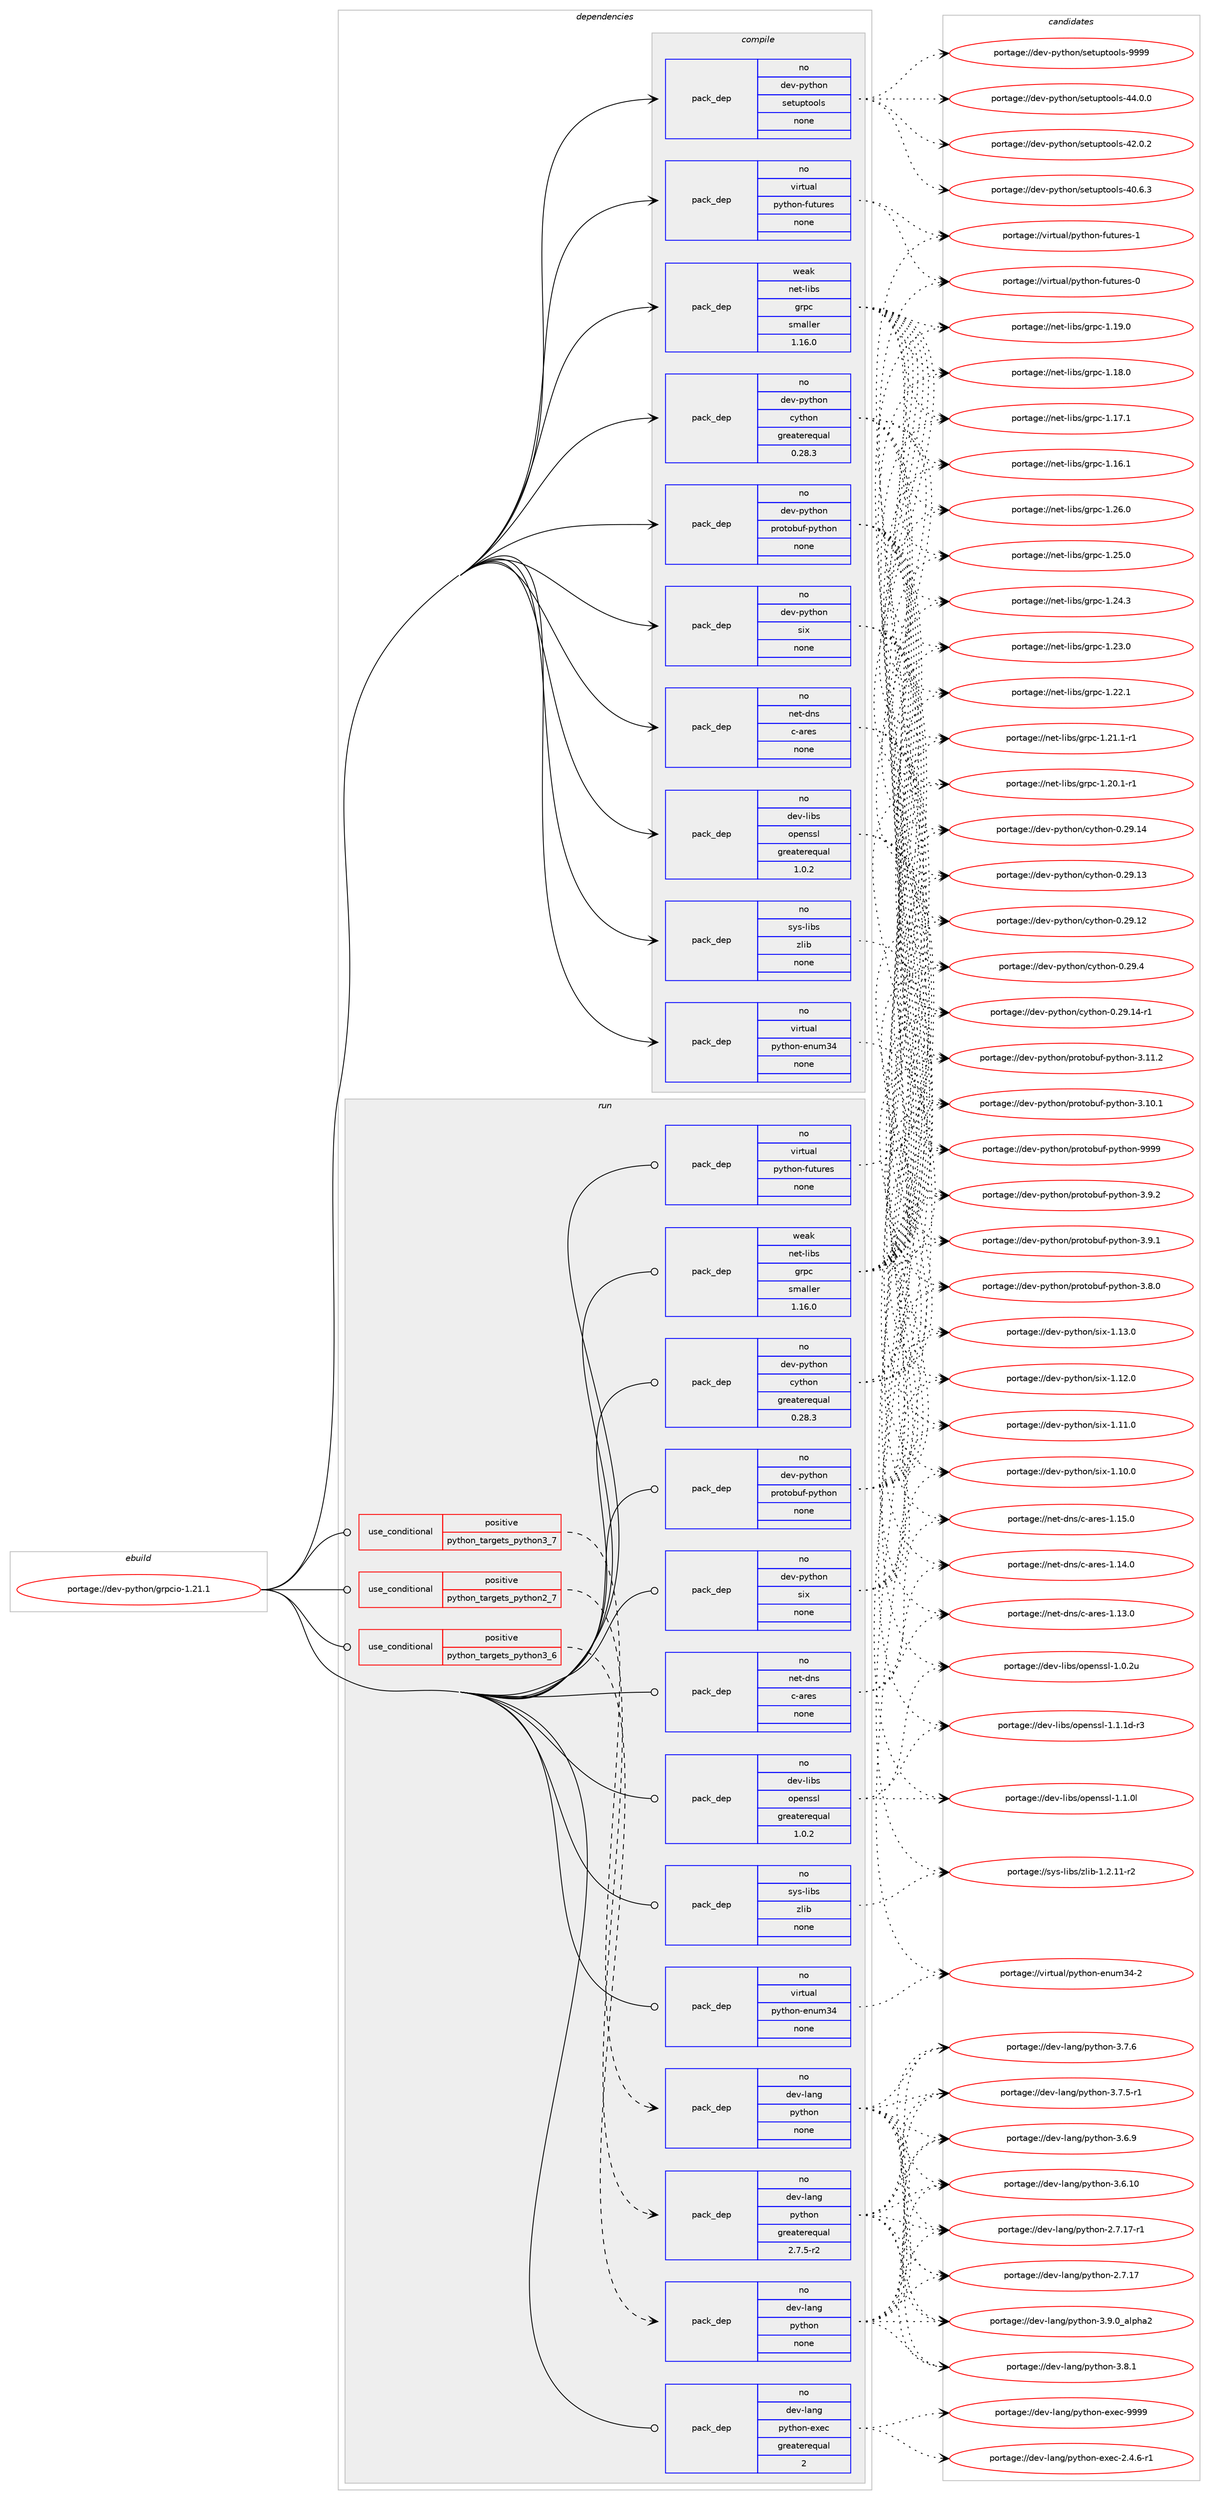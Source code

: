 digraph prolog {

# *************
# Graph options
# *************

newrank=true;
concentrate=true;
compound=true;
graph [rankdir=LR,fontname=Helvetica,fontsize=10,ranksep=1.5];#, ranksep=2.5, nodesep=0.2];
edge  [arrowhead=vee];
node  [fontname=Helvetica,fontsize=10];

# **********
# The ebuild
# **********

subgraph cluster_leftcol {
color=gray;
label=<<i>ebuild</i>>;
id [label="portage://dev-python/grpcio-1.21.1", color=red, width=4, href="../dev-python/grpcio-1.21.1.svg"];
}

# ****************
# The dependencies
# ****************

subgraph cluster_midcol {
color=gray;
label=<<i>dependencies</i>>;
subgraph cluster_compile {
fillcolor="#eeeeee";
style=filled;
label=<<i>compile</i>>;
subgraph pack337758 {
dependency457850 [label=<<TABLE BORDER="0" CELLBORDER="1" CELLSPACING="0" CELLPADDING="4" WIDTH="220"><TR><TD ROWSPAN="6" CELLPADDING="30">pack_dep</TD></TR><TR><TD WIDTH="110">no</TD></TR><TR><TD>dev-libs</TD></TR><TR><TD>openssl</TD></TR><TR><TD>greaterequal</TD></TR><TR><TD>1.0.2</TD></TR></TABLE>>, shape=none, color=blue];
}
id:e -> dependency457850:w [weight=20,style="solid",arrowhead="vee"];
subgraph pack337759 {
dependency457851 [label=<<TABLE BORDER="0" CELLBORDER="1" CELLSPACING="0" CELLPADDING="4" WIDTH="220"><TR><TD ROWSPAN="6" CELLPADDING="30">pack_dep</TD></TR><TR><TD WIDTH="110">no</TD></TR><TR><TD>dev-python</TD></TR><TR><TD>cython</TD></TR><TR><TD>greaterequal</TD></TR><TR><TD>0.28.3</TD></TR></TABLE>>, shape=none, color=blue];
}
id:e -> dependency457851:w [weight=20,style="solid",arrowhead="vee"];
subgraph pack337760 {
dependency457852 [label=<<TABLE BORDER="0" CELLBORDER="1" CELLSPACING="0" CELLPADDING="4" WIDTH="220"><TR><TD ROWSPAN="6" CELLPADDING="30">pack_dep</TD></TR><TR><TD WIDTH="110">no</TD></TR><TR><TD>dev-python</TD></TR><TR><TD>protobuf-python</TD></TR><TR><TD>none</TD></TR><TR><TD></TD></TR></TABLE>>, shape=none, color=blue];
}
id:e -> dependency457852:w [weight=20,style="solid",arrowhead="vee"];
subgraph pack337761 {
dependency457853 [label=<<TABLE BORDER="0" CELLBORDER="1" CELLSPACING="0" CELLPADDING="4" WIDTH="220"><TR><TD ROWSPAN="6" CELLPADDING="30">pack_dep</TD></TR><TR><TD WIDTH="110">no</TD></TR><TR><TD>dev-python</TD></TR><TR><TD>setuptools</TD></TR><TR><TD>none</TD></TR><TR><TD></TD></TR></TABLE>>, shape=none, color=blue];
}
id:e -> dependency457853:w [weight=20,style="solid",arrowhead="vee"];
subgraph pack337762 {
dependency457854 [label=<<TABLE BORDER="0" CELLBORDER="1" CELLSPACING="0" CELLPADDING="4" WIDTH="220"><TR><TD ROWSPAN="6" CELLPADDING="30">pack_dep</TD></TR><TR><TD WIDTH="110">no</TD></TR><TR><TD>dev-python</TD></TR><TR><TD>six</TD></TR><TR><TD>none</TD></TR><TR><TD></TD></TR></TABLE>>, shape=none, color=blue];
}
id:e -> dependency457854:w [weight=20,style="solid",arrowhead="vee"];
subgraph pack337763 {
dependency457855 [label=<<TABLE BORDER="0" CELLBORDER="1" CELLSPACING="0" CELLPADDING="4" WIDTH="220"><TR><TD ROWSPAN="6" CELLPADDING="30">pack_dep</TD></TR><TR><TD WIDTH="110">no</TD></TR><TR><TD>net-dns</TD></TR><TR><TD>c-ares</TD></TR><TR><TD>none</TD></TR><TR><TD></TD></TR></TABLE>>, shape=none, color=blue];
}
id:e -> dependency457855:w [weight=20,style="solid",arrowhead="vee"];
subgraph pack337764 {
dependency457856 [label=<<TABLE BORDER="0" CELLBORDER="1" CELLSPACING="0" CELLPADDING="4" WIDTH="220"><TR><TD ROWSPAN="6" CELLPADDING="30">pack_dep</TD></TR><TR><TD WIDTH="110">no</TD></TR><TR><TD>sys-libs</TD></TR><TR><TD>zlib</TD></TR><TR><TD>none</TD></TR><TR><TD></TD></TR></TABLE>>, shape=none, color=blue];
}
id:e -> dependency457856:w [weight=20,style="solid",arrowhead="vee"];
subgraph pack337765 {
dependency457857 [label=<<TABLE BORDER="0" CELLBORDER="1" CELLSPACING="0" CELLPADDING="4" WIDTH="220"><TR><TD ROWSPAN="6" CELLPADDING="30">pack_dep</TD></TR><TR><TD WIDTH="110">no</TD></TR><TR><TD>virtual</TD></TR><TR><TD>python-enum34</TD></TR><TR><TD>none</TD></TR><TR><TD></TD></TR></TABLE>>, shape=none, color=blue];
}
id:e -> dependency457857:w [weight=20,style="solid",arrowhead="vee"];
subgraph pack337766 {
dependency457858 [label=<<TABLE BORDER="0" CELLBORDER="1" CELLSPACING="0" CELLPADDING="4" WIDTH="220"><TR><TD ROWSPAN="6" CELLPADDING="30">pack_dep</TD></TR><TR><TD WIDTH="110">no</TD></TR><TR><TD>virtual</TD></TR><TR><TD>python-futures</TD></TR><TR><TD>none</TD></TR><TR><TD></TD></TR></TABLE>>, shape=none, color=blue];
}
id:e -> dependency457858:w [weight=20,style="solid",arrowhead="vee"];
subgraph pack337767 {
dependency457859 [label=<<TABLE BORDER="0" CELLBORDER="1" CELLSPACING="0" CELLPADDING="4" WIDTH="220"><TR><TD ROWSPAN="6" CELLPADDING="30">pack_dep</TD></TR><TR><TD WIDTH="110">weak</TD></TR><TR><TD>net-libs</TD></TR><TR><TD>grpc</TD></TR><TR><TD>smaller</TD></TR><TR><TD>1.16.0</TD></TR></TABLE>>, shape=none, color=blue];
}
id:e -> dependency457859:w [weight=20,style="solid",arrowhead="vee"];
}
subgraph cluster_compileandrun {
fillcolor="#eeeeee";
style=filled;
label=<<i>compile and run</i>>;
}
subgraph cluster_run {
fillcolor="#eeeeee";
style=filled;
label=<<i>run</i>>;
subgraph cond115108 {
dependency457860 [label=<<TABLE BORDER="0" CELLBORDER="1" CELLSPACING="0" CELLPADDING="4"><TR><TD ROWSPAN="3" CELLPADDING="10">use_conditional</TD></TR><TR><TD>positive</TD></TR><TR><TD>python_targets_python2_7</TD></TR></TABLE>>, shape=none, color=red];
subgraph pack337768 {
dependency457861 [label=<<TABLE BORDER="0" CELLBORDER="1" CELLSPACING="0" CELLPADDING="4" WIDTH="220"><TR><TD ROWSPAN="6" CELLPADDING="30">pack_dep</TD></TR><TR><TD WIDTH="110">no</TD></TR><TR><TD>dev-lang</TD></TR><TR><TD>python</TD></TR><TR><TD>greaterequal</TD></TR><TR><TD>2.7.5-r2</TD></TR></TABLE>>, shape=none, color=blue];
}
dependency457860:e -> dependency457861:w [weight=20,style="dashed",arrowhead="vee"];
}
id:e -> dependency457860:w [weight=20,style="solid",arrowhead="odot"];
subgraph cond115109 {
dependency457862 [label=<<TABLE BORDER="0" CELLBORDER="1" CELLSPACING="0" CELLPADDING="4"><TR><TD ROWSPAN="3" CELLPADDING="10">use_conditional</TD></TR><TR><TD>positive</TD></TR><TR><TD>python_targets_python3_6</TD></TR></TABLE>>, shape=none, color=red];
subgraph pack337769 {
dependency457863 [label=<<TABLE BORDER="0" CELLBORDER="1" CELLSPACING="0" CELLPADDING="4" WIDTH="220"><TR><TD ROWSPAN="6" CELLPADDING="30">pack_dep</TD></TR><TR><TD WIDTH="110">no</TD></TR><TR><TD>dev-lang</TD></TR><TR><TD>python</TD></TR><TR><TD>none</TD></TR><TR><TD></TD></TR></TABLE>>, shape=none, color=blue];
}
dependency457862:e -> dependency457863:w [weight=20,style="dashed",arrowhead="vee"];
}
id:e -> dependency457862:w [weight=20,style="solid",arrowhead="odot"];
subgraph cond115110 {
dependency457864 [label=<<TABLE BORDER="0" CELLBORDER="1" CELLSPACING="0" CELLPADDING="4"><TR><TD ROWSPAN="3" CELLPADDING="10">use_conditional</TD></TR><TR><TD>positive</TD></TR><TR><TD>python_targets_python3_7</TD></TR></TABLE>>, shape=none, color=red];
subgraph pack337770 {
dependency457865 [label=<<TABLE BORDER="0" CELLBORDER="1" CELLSPACING="0" CELLPADDING="4" WIDTH="220"><TR><TD ROWSPAN="6" CELLPADDING="30">pack_dep</TD></TR><TR><TD WIDTH="110">no</TD></TR><TR><TD>dev-lang</TD></TR><TR><TD>python</TD></TR><TR><TD>none</TD></TR><TR><TD></TD></TR></TABLE>>, shape=none, color=blue];
}
dependency457864:e -> dependency457865:w [weight=20,style="dashed",arrowhead="vee"];
}
id:e -> dependency457864:w [weight=20,style="solid",arrowhead="odot"];
subgraph pack337771 {
dependency457866 [label=<<TABLE BORDER="0" CELLBORDER="1" CELLSPACING="0" CELLPADDING="4" WIDTH="220"><TR><TD ROWSPAN="6" CELLPADDING="30">pack_dep</TD></TR><TR><TD WIDTH="110">no</TD></TR><TR><TD>dev-lang</TD></TR><TR><TD>python-exec</TD></TR><TR><TD>greaterequal</TD></TR><TR><TD>2</TD></TR></TABLE>>, shape=none, color=blue];
}
id:e -> dependency457866:w [weight=20,style="solid",arrowhead="odot"];
subgraph pack337772 {
dependency457867 [label=<<TABLE BORDER="0" CELLBORDER="1" CELLSPACING="0" CELLPADDING="4" WIDTH="220"><TR><TD ROWSPAN="6" CELLPADDING="30">pack_dep</TD></TR><TR><TD WIDTH="110">no</TD></TR><TR><TD>dev-libs</TD></TR><TR><TD>openssl</TD></TR><TR><TD>greaterequal</TD></TR><TR><TD>1.0.2</TD></TR></TABLE>>, shape=none, color=blue];
}
id:e -> dependency457867:w [weight=20,style="solid",arrowhead="odot"];
subgraph pack337773 {
dependency457868 [label=<<TABLE BORDER="0" CELLBORDER="1" CELLSPACING="0" CELLPADDING="4" WIDTH="220"><TR><TD ROWSPAN="6" CELLPADDING="30">pack_dep</TD></TR><TR><TD WIDTH="110">no</TD></TR><TR><TD>dev-python</TD></TR><TR><TD>cython</TD></TR><TR><TD>greaterequal</TD></TR><TR><TD>0.28.3</TD></TR></TABLE>>, shape=none, color=blue];
}
id:e -> dependency457868:w [weight=20,style="solid",arrowhead="odot"];
subgraph pack337774 {
dependency457869 [label=<<TABLE BORDER="0" CELLBORDER="1" CELLSPACING="0" CELLPADDING="4" WIDTH="220"><TR><TD ROWSPAN="6" CELLPADDING="30">pack_dep</TD></TR><TR><TD WIDTH="110">no</TD></TR><TR><TD>dev-python</TD></TR><TR><TD>protobuf-python</TD></TR><TR><TD>none</TD></TR><TR><TD></TD></TR></TABLE>>, shape=none, color=blue];
}
id:e -> dependency457869:w [weight=20,style="solid",arrowhead="odot"];
subgraph pack337775 {
dependency457870 [label=<<TABLE BORDER="0" CELLBORDER="1" CELLSPACING="0" CELLPADDING="4" WIDTH="220"><TR><TD ROWSPAN="6" CELLPADDING="30">pack_dep</TD></TR><TR><TD WIDTH="110">no</TD></TR><TR><TD>dev-python</TD></TR><TR><TD>six</TD></TR><TR><TD>none</TD></TR><TR><TD></TD></TR></TABLE>>, shape=none, color=blue];
}
id:e -> dependency457870:w [weight=20,style="solid",arrowhead="odot"];
subgraph pack337776 {
dependency457871 [label=<<TABLE BORDER="0" CELLBORDER="1" CELLSPACING="0" CELLPADDING="4" WIDTH="220"><TR><TD ROWSPAN="6" CELLPADDING="30">pack_dep</TD></TR><TR><TD WIDTH="110">no</TD></TR><TR><TD>net-dns</TD></TR><TR><TD>c-ares</TD></TR><TR><TD>none</TD></TR><TR><TD></TD></TR></TABLE>>, shape=none, color=blue];
}
id:e -> dependency457871:w [weight=20,style="solid",arrowhead="odot"];
subgraph pack337777 {
dependency457872 [label=<<TABLE BORDER="0" CELLBORDER="1" CELLSPACING="0" CELLPADDING="4" WIDTH="220"><TR><TD ROWSPAN="6" CELLPADDING="30">pack_dep</TD></TR><TR><TD WIDTH="110">no</TD></TR><TR><TD>sys-libs</TD></TR><TR><TD>zlib</TD></TR><TR><TD>none</TD></TR><TR><TD></TD></TR></TABLE>>, shape=none, color=blue];
}
id:e -> dependency457872:w [weight=20,style="solid",arrowhead="odot"];
subgraph pack337778 {
dependency457873 [label=<<TABLE BORDER="0" CELLBORDER="1" CELLSPACING="0" CELLPADDING="4" WIDTH="220"><TR><TD ROWSPAN="6" CELLPADDING="30">pack_dep</TD></TR><TR><TD WIDTH="110">no</TD></TR><TR><TD>virtual</TD></TR><TR><TD>python-enum34</TD></TR><TR><TD>none</TD></TR><TR><TD></TD></TR></TABLE>>, shape=none, color=blue];
}
id:e -> dependency457873:w [weight=20,style="solid",arrowhead="odot"];
subgraph pack337779 {
dependency457874 [label=<<TABLE BORDER="0" CELLBORDER="1" CELLSPACING="0" CELLPADDING="4" WIDTH="220"><TR><TD ROWSPAN="6" CELLPADDING="30">pack_dep</TD></TR><TR><TD WIDTH="110">no</TD></TR><TR><TD>virtual</TD></TR><TR><TD>python-futures</TD></TR><TR><TD>none</TD></TR><TR><TD></TD></TR></TABLE>>, shape=none, color=blue];
}
id:e -> dependency457874:w [weight=20,style="solid",arrowhead="odot"];
subgraph pack337780 {
dependency457875 [label=<<TABLE BORDER="0" CELLBORDER="1" CELLSPACING="0" CELLPADDING="4" WIDTH="220"><TR><TD ROWSPAN="6" CELLPADDING="30">pack_dep</TD></TR><TR><TD WIDTH="110">weak</TD></TR><TR><TD>net-libs</TD></TR><TR><TD>grpc</TD></TR><TR><TD>smaller</TD></TR><TR><TD>1.16.0</TD></TR></TABLE>>, shape=none, color=blue];
}
id:e -> dependency457875:w [weight=20,style="solid",arrowhead="odot"];
}
}

# **************
# The candidates
# **************

subgraph cluster_choices {
rank=same;
color=gray;
label=<<i>candidates</i>>;

subgraph choice337758 {
color=black;
nodesep=1;
choice1001011184510810598115471111121011101151151084549464946491004511451 [label="portage://dev-libs/openssl-1.1.1d-r3", color=red, width=4,href="../dev-libs/openssl-1.1.1d-r3.svg"];
choice100101118451081059811547111112101110115115108454946494648108 [label="portage://dev-libs/openssl-1.1.0l", color=red, width=4,href="../dev-libs/openssl-1.1.0l.svg"];
choice100101118451081059811547111112101110115115108454946484650117 [label="portage://dev-libs/openssl-1.0.2u", color=red, width=4,href="../dev-libs/openssl-1.0.2u.svg"];
dependency457850:e -> choice1001011184510810598115471111121011101151151084549464946491004511451:w [style=dotted,weight="100"];
dependency457850:e -> choice100101118451081059811547111112101110115115108454946494648108:w [style=dotted,weight="100"];
dependency457850:e -> choice100101118451081059811547111112101110115115108454946484650117:w [style=dotted,weight="100"];
}
subgraph choice337759 {
color=black;
nodesep=1;
choice10010111845112121116104111110479912111610411111045484650574652 [label="portage://dev-python/cython-0.29.4", color=red, width=4,href="../dev-python/cython-0.29.4.svg"];
choice10010111845112121116104111110479912111610411111045484650574649524511449 [label="portage://dev-python/cython-0.29.14-r1", color=red, width=4,href="../dev-python/cython-0.29.14-r1.svg"];
choice1001011184511212111610411111047991211161041111104548465057464952 [label="portage://dev-python/cython-0.29.14", color=red, width=4,href="../dev-python/cython-0.29.14.svg"];
choice1001011184511212111610411111047991211161041111104548465057464951 [label="portage://dev-python/cython-0.29.13", color=red, width=4,href="../dev-python/cython-0.29.13.svg"];
choice1001011184511212111610411111047991211161041111104548465057464950 [label="portage://dev-python/cython-0.29.12", color=red, width=4,href="../dev-python/cython-0.29.12.svg"];
dependency457851:e -> choice10010111845112121116104111110479912111610411111045484650574652:w [style=dotted,weight="100"];
dependency457851:e -> choice10010111845112121116104111110479912111610411111045484650574649524511449:w [style=dotted,weight="100"];
dependency457851:e -> choice1001011184511212111610411111047991211161041111104548465057464952:w [style=dotted,weight="100"];
dependency457851:e -> choice1001011184511212111610411111047991211161041111104548465057464951:w [style=dotted,weight="100"];
dependency457851:e -> choice1001011184511212111610411111047991211161041111104548465057464950:w [style=dotted,weight="100"];
}
subgraph choice337760 {
color=black;
nodesep=1;
choice100101118451121211161041111104711211411111611198117102451121211161041111104557575757 [label="portage://dev-python/protobuf-python-9999", color=red, width=4,href="../dev-python/protobuf-python-9999.svg"];
choice10010111845112121116104111110471121141111161119811710245112121116104111110455146574650 [label="portage://dev-python/protobuf-python-3.9.2", color=red, width=4,href="../dev-python/protobuf-python-3.9.2.svg"];
choice10010111845112121116104111110471121141111161119811710245112121116104111110455146574649 [label="portage://dev-python/protobuf-python-3.9.1", color=red, width=4,href="../dev-python/protobuf-python-3.9.1.svg"];
choice10010111845112121116104111110471121141111161119811710245112121116104111110455146564648 [label="portage://dev-python/protobuf-python-3.8.0", color=red, width=4,href="../dev-python/protobuf-python-3.8.0.svg"];
choice1001011184511212111610411111047112114111116111981171024511212111610411111045514649494650 [label="portage://dev-python/protobuf-python-3.11.2", color=red, width=4,href="../dev-python/protobuf-python-3.11.2.svg"];
choice1001011184511212111610411111047112114111116111981171024511212111610411111045514649484649 [label="portage://dev-python/protobuf-python-3.10.1", color=red, width=4,href="../dev-python/protobuf-python-3.10.1.svg"];
dependency457852:e -> choice100101118451121211161041111104711211411111611198117102451121211161041111104557575757:w [style=dotted,weight="100"];
dependency457852:e -> choice10010111845112121116104111110471121141111161119811710245112121116104111110455146574650:w [style=dotted,weight="100"];
dependency457852:e -> choice10010111845112121116104111110471121141111161119811710245112121116104111110455146574649:w [style=dotted,weight="100"];
dependency457852:e -> choice10010111845112121116104111110471121141111161119811710245112121116104111110455146564648:w [style=dotted,weight="100"];
dependency457852:e -> choice1001011184511212111610411111047112114111116111981171024511212111610411111045514649494650:w [style=dotted,weight="100"];
dependency457852:e -> choice1001011184511212111610411111047112114111116111981171024511212111610411111045514649484649:w [style=dotted,weight="100"];
}
subgraph choice337761 {
color=black;
nodesep=1;
choice10010111845112121116104111110471151011161171121161111111081154557575757 [label="portage://dev-python/setuptools-9999", color=red, width=4,href="../dev-python/setuptools-9999.svg"];
choice100101118451121211161041111104711510111611711211611111110811545525246484648 [label="portage://dev-python/setuptools-44.0.0", color=red, width=4,href="../dev-python/setuptools-44.0.0.svg"];
choice100101118451121211161041111104711510111611711211611111110811545525046484650 [label="portage://dev-python/setuptools-42.0.2", color=red, width=4,href="../dev-python/setuptools-42.0.2.svg"];
choice100101118451121211161041111104711510111611711211611111110811545524846544651 [label="portage://dev-python/setuptools-40.6.3", color=red, width=4,href="../dev-python/setuptools-40.6.3.svg"];
dependency457853:e -> choice10010111845112121116104111110471151011161171121161111111081154557575757:w [style=dotted,weight="100"];
dependency457853:e -> choice100101118451121211161041111104711510111611711211611111110811545525246484648:w [style=dotted,weight="100"];
dependency457853:e -> choice100101118451121211161041111104711510111611711211611111110811545525046484650:w [style=dotted,weight="100"];
dependency457853:e -> choice100101118451121211161041111104711510111611711211611111110811545524846544651:w [style=dotted,weight="100"];
}
subgraph choice337762 {
color=black;
nodesep=1;
choice100101118451121211161041111104711510512045494649514648 [label="portage://dev-python/six-1.13.0", color=red, width=4,href="../dev-python/six-1.13.0.svg"];
choice100101118451121211161041111104711510512045494649504648 [label="portage://dev-python/six-1.12.0", color=red, width=4,href="../dev-python/six-1.12.0.svg"];
choice100101118451121211161041111104711510512045494649494648 [label="portage://dev-python/six-1.11.0", color=red, width=4,href="../dev-python/six-1.11.0.svg"];
choice100101118451121211161041111104711510512045494649484648 [label="portage://dev-python/six-1.10.0", color=red, width=4,href="../dev-python/six-1.10.0.svg"];
dependency457854:e -> choice100101118451121211161041111104711510512045494649514648:w [style=dotted,weight="100"];
dependency457854:e -> choice100101118451121211161041111104711510512045494649504648:w [style=dotted,weight="100"];
dependency457854:e -> choice100101118451121211161041111104711510512045494649494648:w [style=dotted,weight="100"];
dependency457854:e -> choice100101118451121211161041111104711510512045494649484648:w [style=dotted,weight="100"];
}
subgraph choice337763 {
color=black;
nodesep=1;
choice110101116451001101154799459711410111545494649534648 [label="portage://net-dns/c-ares-1.15.0", color=red, width=4,href="../net-dns/c-ares-1.15.0.svg"];
choice110101116451001101154799459711410111545494649524648 [label="portage://net-dns/c-ares-1.14.0", color=red, width=4,href="../net-dns/c-ares-1.14.0.svg"];
choice110101116451001101154799459711410111545494649514648 [label="portage://net-dns/c-ares-1.13.0", color=red, width=4,href="../net-dns/c-ares-1.13.0.svg"];
dependency457855:e -> choice110101116451001101154799459711410111545494649534648:w [style=dotted,weight="100"];
dependency457855:e -> choice110101116451001101154799459711410111545494649524648:w [style=dotted,weight="100"];
dependency457855:e -> choice110101116451001101154799459711410111545494649514648:w [style=dotted,weight="100"];
}
subgraph choice337764 {
color=black;
nodesep=1;
choice11512111545108105981154712210810598454946504649494511450 [label="portage://sys-libs/zlib-1.2.11-r2", color=red, width=4,href="../sys-libs/zlib-1.2.11-r2.svg"];
dependency457856:e -> choice11512111545108105981154712210810598454946504649494511450:w [style=dotted,weight="100"];
}
subgraph choice337765 {
color=black;
nodesep=1;
choice11810511411611797108471121211161041111104510111011710951524550 [label="portage://virtual/python-enum34-2", color=red, width=4,href="../virtual/python-enum34-2.svg"];
dependency457857:e -> choice11810511411611797108471121211161041111104510111011710951524550:w [style=dotted,weight="100"];
}
subgraph choice337766 {
color=black;
nodesep=1;
choice1181051141161179710847112121116104111110451021171161171141011154549 [label="portage://virtual/python-futures-1", color=red, width=4,href="../virtual/python-futures-1.svg"];
choice1181051141161179710847112121116104111110451021171161171141011154548 [label="portage://virtual/python-futures-0", color=red, width=4,href="../virtual/python-futures-0.svg"];
dependency457858:e -> choice1181051141161179710847112121116104111110451021171161171141011154549:w [style=dotted,weight="100"];
dependency457858:e -> choice1181051141161179710847112121116104111110451021171161171141011154548:w [style=dotted,weight="100"];
}
subgraph choice337767 {
color=black;
nodesep=1;
choice1101011164510810598115471031141129945494650544648 [label="portage://net-libs/grpc-1.26.0", color=red, width=4,href="../net-libs/grpc-1.26.0.svg"];
choice1101011164510810598115471031141129945494650534648 [label="portage://net-libs/grpc-1.25.0", color=red, width=4,href="../net-libs/grpc-1.25.0.svg"];
choice1101011164510810598115471031141129945494650524651 [label="portage://net-libs/grpc-1.24.3", color=red, width=4,href="../net-libs/grpc-1.24.3.svg"];
choice1101011164510810598115471031141129945494650514648 [label="portage://net-libs/grpc-1.23.0", color=red, width=4,href="../net-libs/grpc-1.23.0.svg"];
choice1101011164510810598115471031141129945494650504649 [label="portage://net-libs/grpc-1.22.1", color=red, width=4,href="../net-libs/grpc-1.22.1.svg"];
choice11010111645108105981154710311411299454946504946494511449 [label="portage://net-libs/grpc-1.21.1-r1", color=red, width=4,href="../net-libs/grpc-1.21.1-r1.svg"];
choice11010111645108105981154710311411299454946504846494511449 [label="portage://net-libs/grpc-1.20.1-r1", color=red, width=4,href="../net-libs/grpc-1.20.1-r1.svg"];
choice1101011164510810598115471031141129945494649574648 [label="portage://net-libs/grpc-1.19.0", color=red, width=4,href="../net-libs/grpc-1.19.0.svg"];
choice1101011164510810598115471031141129945494649564648 [label="portage://net-libs/grpc-1.18.0", color=red, width=4,href="../net-libs/grpc-1.18.0.svg"];
choice1101011164510810598115471031141129945494649554649 [label="portage://net-libs/grpc-1.17.1", color=red, width=4,href="../net-libs/grpc-1.17.1.svg"];
choice1101011164510810598115471031141129945494649544649 [label="portage://net-libs/grpc-1.16.1", color=red, width=4,href="../net-libs/grpc-1.16.1.svg"];
dependency457859:e -> choice1101011164510810598115471031141129945494650544648:w [style=dotted,weight="100"];
dependency457859:e -> choice1101011164510810598115471031141129945494650534648:w [style=dotted,weight="100"];
dependency457859:e -> choice1101011164510810598115471031141129945494650524651:w [style=dotted,weight="100"];
dependency457859:e -> choice1101011164510810598115471031141129945494650514648:w [style=dotted,weight="100"];
dependency457859:e -> choice1101011164510810598115471031141129945494650504649:w [style=dotted,weight="100"];
dependency457859:e -> choice11010111645108105981154710311411299454946504946494511449:w [style=dotted,weight="100"];
dependency457859:e -> choice11010111645108105981154710311411299454946504846494511449:w [style=dotted,weight="100"];
dependency457859:e -> choice1101011164510810598115471031141129945494649574648:w [style=dotted,weight="100"];
dependency457859:e -> choice1101011164510810598115471031141129945494649564648:w [style=dotted,weight="100"];
dependency457859:e -> choice1101011164510810598115471031141129945494649554649:w [style=dotted,weight="100"];
dependency457859:e -> choice1101011164510810598115471031141129945494649544649:w [style=dotted,weight="100"];
}
subgraph choice337768 {
color=black;
nodesep=1;
choice10010111845108971101034711212111610411111045514657464895971081121049750 [label="portage://dev-lang/python-3.9.0_alpha2", color=red, width=4,href="../dev-lang/python-3.9.0_alpha2.svg"];
choice100101118451089711010347112121116104111110455146564649 [label="portage://dev-lang/python-3.8.1", color=red, width=4,href="../dev-lang/python-3.8.1.svg"];
choice100101118451089711010347112121116104111110455146554654 [label="portage://dev-lang/python-3.7.6", color=red, width=4,href="../dev-lang/python-3.7.6.svg"];
choice1001011184510897110103471121211161041111104551465546534511449 [label="portage://dev-lang/python-3.7.5-r1", color=red, width=4,href="../dev-lang/python-3.7.5-r1.svg"];
choice100101118451089711010347112121116104111110455146544657 [label="portage://dev-lang/python-3.6.9", color=red, width=4,href="../dev-lang/python-3.6.9.svg"];
choice10010111845108971101034711212111610411111045514654464948 [label="portage://dev-lang/python-3.6.10", color=red, width=4,href="../dev-lang/python-3.6.10.svg"];
choice100101118451089711010347112121116104111110455046554649554511449 [label="portage://dev-lang/python-2.7.17-r1", color=red, width=4,href="../dev-lang/python-2.7.17-r1.svg"];
choice10010111845108971101034711212111610411111045504655464955 [label="portage://dev-lang/python-2.7.17", color=red, width=4,href="../dev-lang/python-2.7.17.svg"];
dependency457861:e -> choice10010111845108971101034711212111610411111045514657464895971081121049750:w [style=dotted,weight="100"];
dependency457861:e -> choice100101118451089711010347112121116104111110455146564649:w [style=dotted,weight="100"];
dependency457861:e -> choice100101118451089711010347112121116104111110455146554654:w [style=dotted,weight="100"];
dependency457861:e -> choice1001011184510897110103471121211161041111104551465546534511449:w [style=dotted,weight="100"];
dependency457861:e -> choice100101118451089711010347112121116104111110455146544657:w [style=dotted,weight="100"];
dependency457861:e -> choice10010111845108971101034711212111610411111045514654464948:w [style=dotted,weight="100"];
dependency457861:e -> choice100101118451089711010347112121116104111110455046554649554511449:w [style=dotted,weight="100"];
dependency457861:e -> choice10010111845108971101034711212111610411111045504655464955:w [style=dotted,weight="100"];
}
subgraph choice337769 {
color=black;
nodesep=1;
choice10010111845108971101034711212111610411111045514657464895971081121049750 [label="portage://dev-lang/python-3.9.0_alpha2", color=red, width=4,href="../dev-lang/python-3.9.0_alpha2.svg"];
choice100101118451089711010347112121116104111110455146564649 [label="portage://dev-lang/python-3.8.1", color=red, width=4,href="../dev-lang/python-3.8.1.svg"];
choice100101118451089711010347112121116104111110455146554654 [label="portage://dev-lang/python-3.7.6", color=red, width=4,href="../dev-lang/python-3.7.6.svg"];
choice1001011184510897110103471121211161041111104551465546534511449 [label="portage://dev-lang/python-3.7.5-r1", color=red, width=4,href="../dev-lang/python-3.7.5-r1.svg"];
choice100101118451089711010347112121116104111110455146544657 [label="portage://dev-lang/python-3.6.9", color=red, width=4,href="../dev-lang/python-3.6.9.svg"];
choice10010111845108971101034711212111610411111045514654464948 [label="portage://dev-lang/python-3.6.10", color=red, width=4,href="../dev-lang/python-3.6.10.svg"];
choice100101118451089711010347112121116104111110455046554649554511449 [label="portage://dev-lang/python-2.7.17-r1", color=red, width=4,href="../dev-lang/python-2.7.17-r1.svg"];
choice10010111845108971101034711212111610411111045504655464955 [label="portage://dev-lang/python-2.7.17", color=red, width=4,href="../dev-lang/python-2.7.17.svg"];
dependency457863:e -> choice10010111845108971101034711212111610411111045514657464895971081121049750:w [style=dotted,weight="100"];
dependency457863:e -> choice100101118451089711010347112121116104111110455146564649:w [style=dotted,weight="100"];
dependency457863:e -> choice100101118451089711010347112121116104111110455146554654:w [style=dotted,weight="100"];
dependency457863:e -> choice1001011184510897110103471121211161041111104551465546534511449:w [style=dotted,weight="100"];
dependency457863:e -> choice100101118451089711010347112121116104111110455146544657:w [style=dotted,weight="100"];
dependency457863:e -> choice10010111845108971101034711212111610411111045514654464948:w [style=dotted,weight="100"];
dependency457863:e -> choice100101118451089711010347112121116104111110455046554649554511449:w [style=dotted,weight="100"];
dependency457863:e -> choice10010111845108971101034711212111610411111045504655464955:w [style=dotted,weight="100"];
}
subgraph choice337770 {
color=black;
nodesep=1;
choice10010111845108971101034711212111610411111045514657464895971081121049750 [label="portage://dev-lang/python-3.9.0_alpha2", color=red, width=4,href="../dev-lang/python-3.9.0_alpha2.svg"];
choice100101118451089711010347112121116104111110455146564649 [label="portage://dev-lang/python-3.8.1", color=red, width=4,href="../dev-lang/python-3.8.1.svg"];
choice100101118451089711010347112121116104111110455146554654 [label="portage://dev-lang/python-3.7.6", color=red, width=4,href="../dev-lang/python-3.7.6.svg"];
choice1001011184510897110103471121211161041111104551465546534511449 [label="portage://dev-lang/python-3.7.5-r1", color=red, width=4,href="../dev-lang/python-3.7.5-r1.svg"];
choice100101118451089711010347112121116104111110455146544657 [label="portage://dev-lang/python-3.6.9", color=red, width=4,href="../dev-lang/python-3.6.9.svg"];
choice10010111845108971101034711212111610411111045514654464948 [label="portage://dev-lang/python-3.6.10", color=red, width=4,href="../dev-lang/python-3.6.10.svg"];
choice100101118451089711010347112121116104111110455046554649554511449 [label="portage://dev-lang/python-2.7.17-r1", color=red, width=4,href="../dev-lang/python-2.7.17-r1.svg"];
choice10010111845108971101034711212111610411111045504655464955 [label="portage://dev-lang/python-2.7.17", color=red, width=4,href="../dev-lang/python-2.7.17.svg"];
dependency457865:e -> choice10010111845108971101034711212111610411111045514657464895971081121049750:w [style=dotted,weight="100"];
dependency457865:e -> choice100101118451089711010347112121116104111110455146564649:w [style=dotted,weight="100"];
dependency457865:e -> choice100101118451089711010347112121116104111110455146554654:w [style=dotted,weight="100"];
dependency457865:e -> choice1001011184510897110103471121211161041111104551465546534511449:w [style=dotted,weight="100"];
dependency457865:e -> choice100101118451089711010347112121116104111110455146544657:w [style=dotted,weight="100"];
dependency457865:e -> choice10010111845108971101034711212111610411111045514654464948:w [style=dotted,weight="100"];
dependency457865:e -> choice100101118451089711010347112121116104111110455046554649554511449:w [style=dotted,weight="100"];
dependency457865:e -> choice10010111845108971101034711212111610411111045504655464955:w [style=dotted,weight="100"];
}
subgraph choice337771 {
color=black;
nodesep=1;
choice10010111845108971101034711212111610411111045101120101994557575757 [label="portage://dev-lang/python-exec-9999", color=red, width=4,href="../dev-lang/python-exec-9999.svg"];
choice10010111845108971101034711212111610411111045101120101994550465246544511449 [label="portage://dev-lang/python-exec-2.4.6-r1", color=red, width=4,href="../dev-lang/python-exec-2.4.6-r1.svg"];
dependency457866:e -> choice10010111845108971101034711212111610411111045101120101994557575757:w [style=dotted,weight="100"];
dependency457866:e -> choice10010111845108971101034711212111610411111045101120101994550465246544511449:w [style=dotted,weight="100"];
}
subgraph choice337772 {
color=black;
nodesep=1;
choice1001011184510810598115471111121011101151151084549464946491004511451 [label="portage://dev-libs/openssl-1.1.1d-r3", color=red, width=4,href="../dev-libs/openssl-1.1.1d-r3.svg"];
choice100101118451081059811547111112101110115115108454946494648108 [label="portage://dev-libs/openssl-1.1.0l", color=red, width=4,href="../dev-libs/openssl-1.1.0l.svg"];
choice100101118451081059811547111112101110115115108454946484650117 [label="portage://dev-libs/openssl-1.0.2u", color=red, width=4,href="../dev-libs/openssl-1.0.2u.svg"];
dependency457867:e -> choice1001011184510810598115471111121011101151151084549464946491004511451:w [style=dotted,weight="100"];
dependency457867:e -> choice100101118451081059811547111112101110115115108454946494648108:w [style=dotted,weight="100"];
dependency457867:e -> choice100101118451081059811547111112101110115115108454946484650117:w [style=dotted,weight="100"];
}
subgraph choice337773 {
color=black;
nodesep=1;
choice10010111845112121116104111110479912111610411111045484650574652 [label="portage://dev-python/cython-0.29.4", color=red, width=4,href="../dev-python/cython-0.29.4.svg"];
choice10010111845112121116104111110479912111610411111045484650574649524511449 [label="portage://dev-python/cython-0.29.14-r1", color=red, width=4,href="../dev-python/cython-0.29.14-r1.svg"];
choice1001011184511212111610411111047991211161041111104548465057464952 [label="portage://dev-python/cython-0.29.14", color=red, width=4,href="../dev-python/cython-0.29.14.svg"];
choice1001011184511212111610411111047991211161041111104548465057464951 [label="portage://dev-python/cython-0.29.13", color=red, width=4,href="../dev-python/cython-0.29.13.svg"];
choice1001011184511212111610411111047991211161041111104548465057464950 [label="portage://dev-python/cython-0.29.12", color=red, width=4,href="../dev-python/cython-0.29.12.svg"];
dependency457868:e -> choice10010111845112121116104111110479912111610411111045484650574652:w [style=dotted,weight="100"];
dependency457868:e -> choice10010111845112121116104111110479912111610411111045484650574649524511449:w [style=dotted,weight="100"];
dependency457868:e -> choice1001011184511212111610411111047991211161041111104548465057464952:w [style=dotted,weight="100"];
dependency457868:e -> choice1001011184511212111610411111047991211161041111104548465057464951:w [style=dotted,weight="100"];
dependency457868:e -> choice1001011184511212111610411111047991211161041111104548465057464950:w [style=dotted,weight="100"];
}
subgraph choice337774 {
color=black;
nodesep=1;
choice100101118451121211161041111104711211411111611198117102451121211161041111104557575757 [label="portage://dev-python/protobuf-python-9999", color=red, width=4,href="../dev-python/protobuf-python-9999.svg"];
choice10010111845112121116104111110471121141111161119811710245112121116104111110455146574650 [label="portage://dev-python/protobuf-python-3.9.2", color=red, width=4,href="../dev-python/protobuf-python-3.9.2.svg"];
choice10010111845112121116104111110471121141111161119811710245112121116104111110455146574649 [label="portage://dev-python/protobuf-python-3.9.1", color=red, width=4,href="../dev-python/protobuf-python-3.9.1.svg"];
choice10010111845112121116104111110471121141111161119811710245112121116104111110455146564648 [label="portage://dev-python/protobuf-python-3.8.0", color=red, width=4,href="../dev-python/protobuf-python-3.8.0.svg"];
choice1001011184511212111610411111047112114111116111981171024511212111610411111045514649494650 [label="portage://dev-python/protobuf-python-3.11.2", color=red, width=4,href="../dev-python/protobuf-python-3.11.2.svg"];
choice1001011184511212111610411111047112114111116111981171024511212111610411111045514649484649 [label="portage://dev-python/protobuf-python-3.10.1", color=red, width=4,href="../dev-python/protobuf-python-3.10.1.svg"];
dependency457869:e -> choice100101118451121211161041111104711211411111611198117102451121211161041111104557575757:w [style=dotted,weight="100"];
dependency457869:e -> choice10010111845112121116104111110471121141111161119811710245112121116104111110455146574650:w [style=dotted,weight="100"];
dependency457869:e -> choice10010111845112121116104111110471121141111161119811710245112121116104111110455146574649:w [style=dotted,weight="100"];
dependency457869:e -> choice10010111845112121116104111110471121141111161119811710245112121116104111110455146564648:w [style=dotted,weight="100"];
dependency457869:e -> choice1001011184511212111610411111047112114111116111981171024511212111610411111045514649494650:w [style=dotted,weight="100"];
dependency457869:e -> choice1001011184511212111610411111047112114111116111981171024511212111610411111045514649484649:w [style=dotted,weight="100"];
}
subgraph choice337775 {
color=black;
nodesep=1;
choice100101118451121211161041111104711510512045494649514648 [label="portage://dev-python/six-1.13.0", color=red, width=4,href="../dev-python/six-1.13.0.svg"];
choice100101118451121211161041111104711510512045494649504648 [label="portage://dev-python/six-1.12.0", color=red, width=4,href="../dev-python/six-1.12.0.svg"];
choice100101118451121211161041111104711510512045494649494648 [label="portage://dev-python/six-1.11.0", color=red, width=4,href="../dev-python/six-1.11.0.svg"];
choice100101118451121211161041111104711510512045494649484648 [label="portage://dev-python/six-1.10.0", color=red, width=4,href="../dev-python/six-1.10.0.svg"];
dependency457870:e -> choice100101118451121211161041111104711510512045494649514648:w [style=dotted,weight="100"];
dependency457870:e -> choice100101118451121211161041111104711510512045494649504648:w [style=dotted,weight="100"];
dependency457870:e -> choice100101118451121211161041111104711510512045494649494648:w [style=dotted,weight="100"];
dependency457870:e -> choice100101118451121211161041111104711510512045494649484648:w [style=dotted,weight="100"];
}
subgraph choice337776 {
color=black;
nodesep=1;
choice110101116451001101154799459711410111545494649534648 [label="portage://net-dns/c-ares-1.15.0", color=red, width=4,href="../net-dns/c-ares-1.15.0.svg"];
choice110101116451001101154799459711410111545494649524648 [label="portage://net-dns/c-ares-1.14.0", color=red, width=4,href="../net-dns/c-ares-1.14.0.svg"];
choice110101116451001101154799459711410111545494649514648 [label="portage://net-dns/c-ares-1.13.0", color=red, width=4,href="../net-dns/c-ares-1.13.0.svg"];
dependency457871:e -> choice110101116451001101154799459711410111545494649534648:w [style=dotted,weight="100"];
dependency457871:e -> choice110101116451001101154799459711410111545494649524648:w [style=dotted,weight="100"];
dependency457871:e -> choice110101116451001101154799459711410111545494649514648:w [style=dotted,weight="100"];
}
subgraph choice337777 {
color=black;
nodesep=1;
choice11512111545108105981154712210810598454946504649494511450 [label="portage://sys-libs/zlib-1.2.11-r2", color=red, width=4,href="../sys-libs/zlib-1.2.11-r2.svg"];
dependency457872:e -> choice11512111545108105981154712210810598454946504649494511450:w [style=dotted,weight="100"];
}
subgraph choice337778 {
color=black;
nodesep=1;
choice11810511411611797108471121211161041111104510111011710951524550 [label="portage://virtual/python-enum34-2", color=red, width=4,href="../virtual/python-enum34-2.svg"];
dependency457873:e -> choice11810511411611797108471121211161041111104510111011710951524550:w [style=dotted,weight="100"];
}
subgraph choice337779 {
color=black;
nodesep=1;
choice1181051141161179710847112121116104111110451021171161171141011154549 [label="portage://virtual/python-futures-1", color=red, width=4,href="../virtual/python-futures-1.svg"];
choice1181051141161179710847112121116104111110451021171161171141011154548 [label="portage://virtual/python-futures-0", color=red, width=4,href="../virtual/python-futures-0.svg"];
dependency457874:e -> choice1181051141161179710847112121116104111110451021171161171141011154549:w [style=dotted,weight="100"];
dependency457874:e -> choice1181051141161179710847112121116104111110451021171161171141011154548:w [style=dotted,weight="100"];
}
subgraph choice337780 {
color=black;
nodesep=1;
choice1101011164510810598115471031141129945494650544648 [label="portage://net-libs/grpc-1.26.0", color=red, width=4,href="../net-libs/grpc-1.26.0.svg"];
choice1101011164510810598115471031141129945494650534648 [label="portage://net-libs/grpc-1.25.0", color=red, width=4,href="../net-libs/grpc-1.25.0.svg"];
choice1101011164510810598115471031141129945494650524651 [label="portage://net-libs/grpc-1.24.3", color=red, width=4,href="../net-libs/grpc-1.24.3.svg"];
choice1101011164510810598115471031141129945494650514648 [label="portage://net-libs/grpc-1.23.0", color=red, width=4,href="../net-libs/grpc-1.23.0.svg"];
choice1101011164510810598115471031141129945494650504649 [label="portage://net-libs/grpc-1.22.1", color=red, width=4,href="../net-libs/grpc-1.22.1.svg"];
choice11010111645108105981154710311411299454946504946494511449 [label="portage://net-libs/grpc-1.21.1-r1", color=red, width=4,href="../net-libs/grpc-1.21.1-r1.svg"];
choice11010111645108105981154710311411299454946504846494511449 [label="portage://net-libs/grpc-1.20.1-r1", color=red, width=4,href="../net-libs/grpc-1.20.1-r1.svg"];
choice1101011164510810598115471031141129945494649574648 [label="portage://net-libs/grpc-1.19.0", color=red, width=4,href="../net-libs/grpc-1.19.0.svg"];
choice1101011164510810598115471031141129945494649564648 [label="portage://net-libs/grpc-1.18.0", color=red, width=4,href="../net-libs/grpc-1.18.0.svg"];
choice1101011164510810598115471031141129945494649554649 [label="portage://net-libs/grpc-1.17.1", color=red, width=4,href="../net-libs/grpc-1.17.1.svg"];
choice1101011164510810598115471031141129945494649544649 [label="portage://net-libs/grpc-1.16.1", color=red, width=4,href="../net-libs/grpc-1.16.1.svg"];
dependency457875:e -> choice1101011164510810598115471031141129945494650544648:w [style=dotted,weight="100"];
dependency457875:e -> choice1101011164510810598115471031141129945494650534648:w [style=dotted,weight="100"];
dependency457875:e -> choice1101011164510810598115471031141129945494650524651:w [style=dotted,weight="100"];
dependency457875:e -> choice1101011164510810598115471031141129945494650514648:w [style=dotted,weight="100"];
dependency457875:e -> choice1101011164510810598115471031141129945494650504649:w [style=dotted,weight="100"];
dependency457875:e -> choice11010111645108105981154710311411299454946504946494511449:w [style=dotted,weight="100"];
dependency457875:e -> choice11010111645108105981154710311411299454946504846494511449:w [style=dotted,weight="100"];
dependency457875:e -> choice1101011164510810598115471031141129945494649574648:w [style=dotted,weight="100"];
dependency457875:e -> choice1101011164510810598115471031141129945494649564648:w [style=dotted,weight="100"];
dependency457875:e -> choice1101011164510810598115471031141129945494649554649:w [style=dotted,weight="100"];
dependency457875:e -> choice1101011164510810598115471031141129945494649544649:w [style=dotted,weight="100"];
}
}

}
